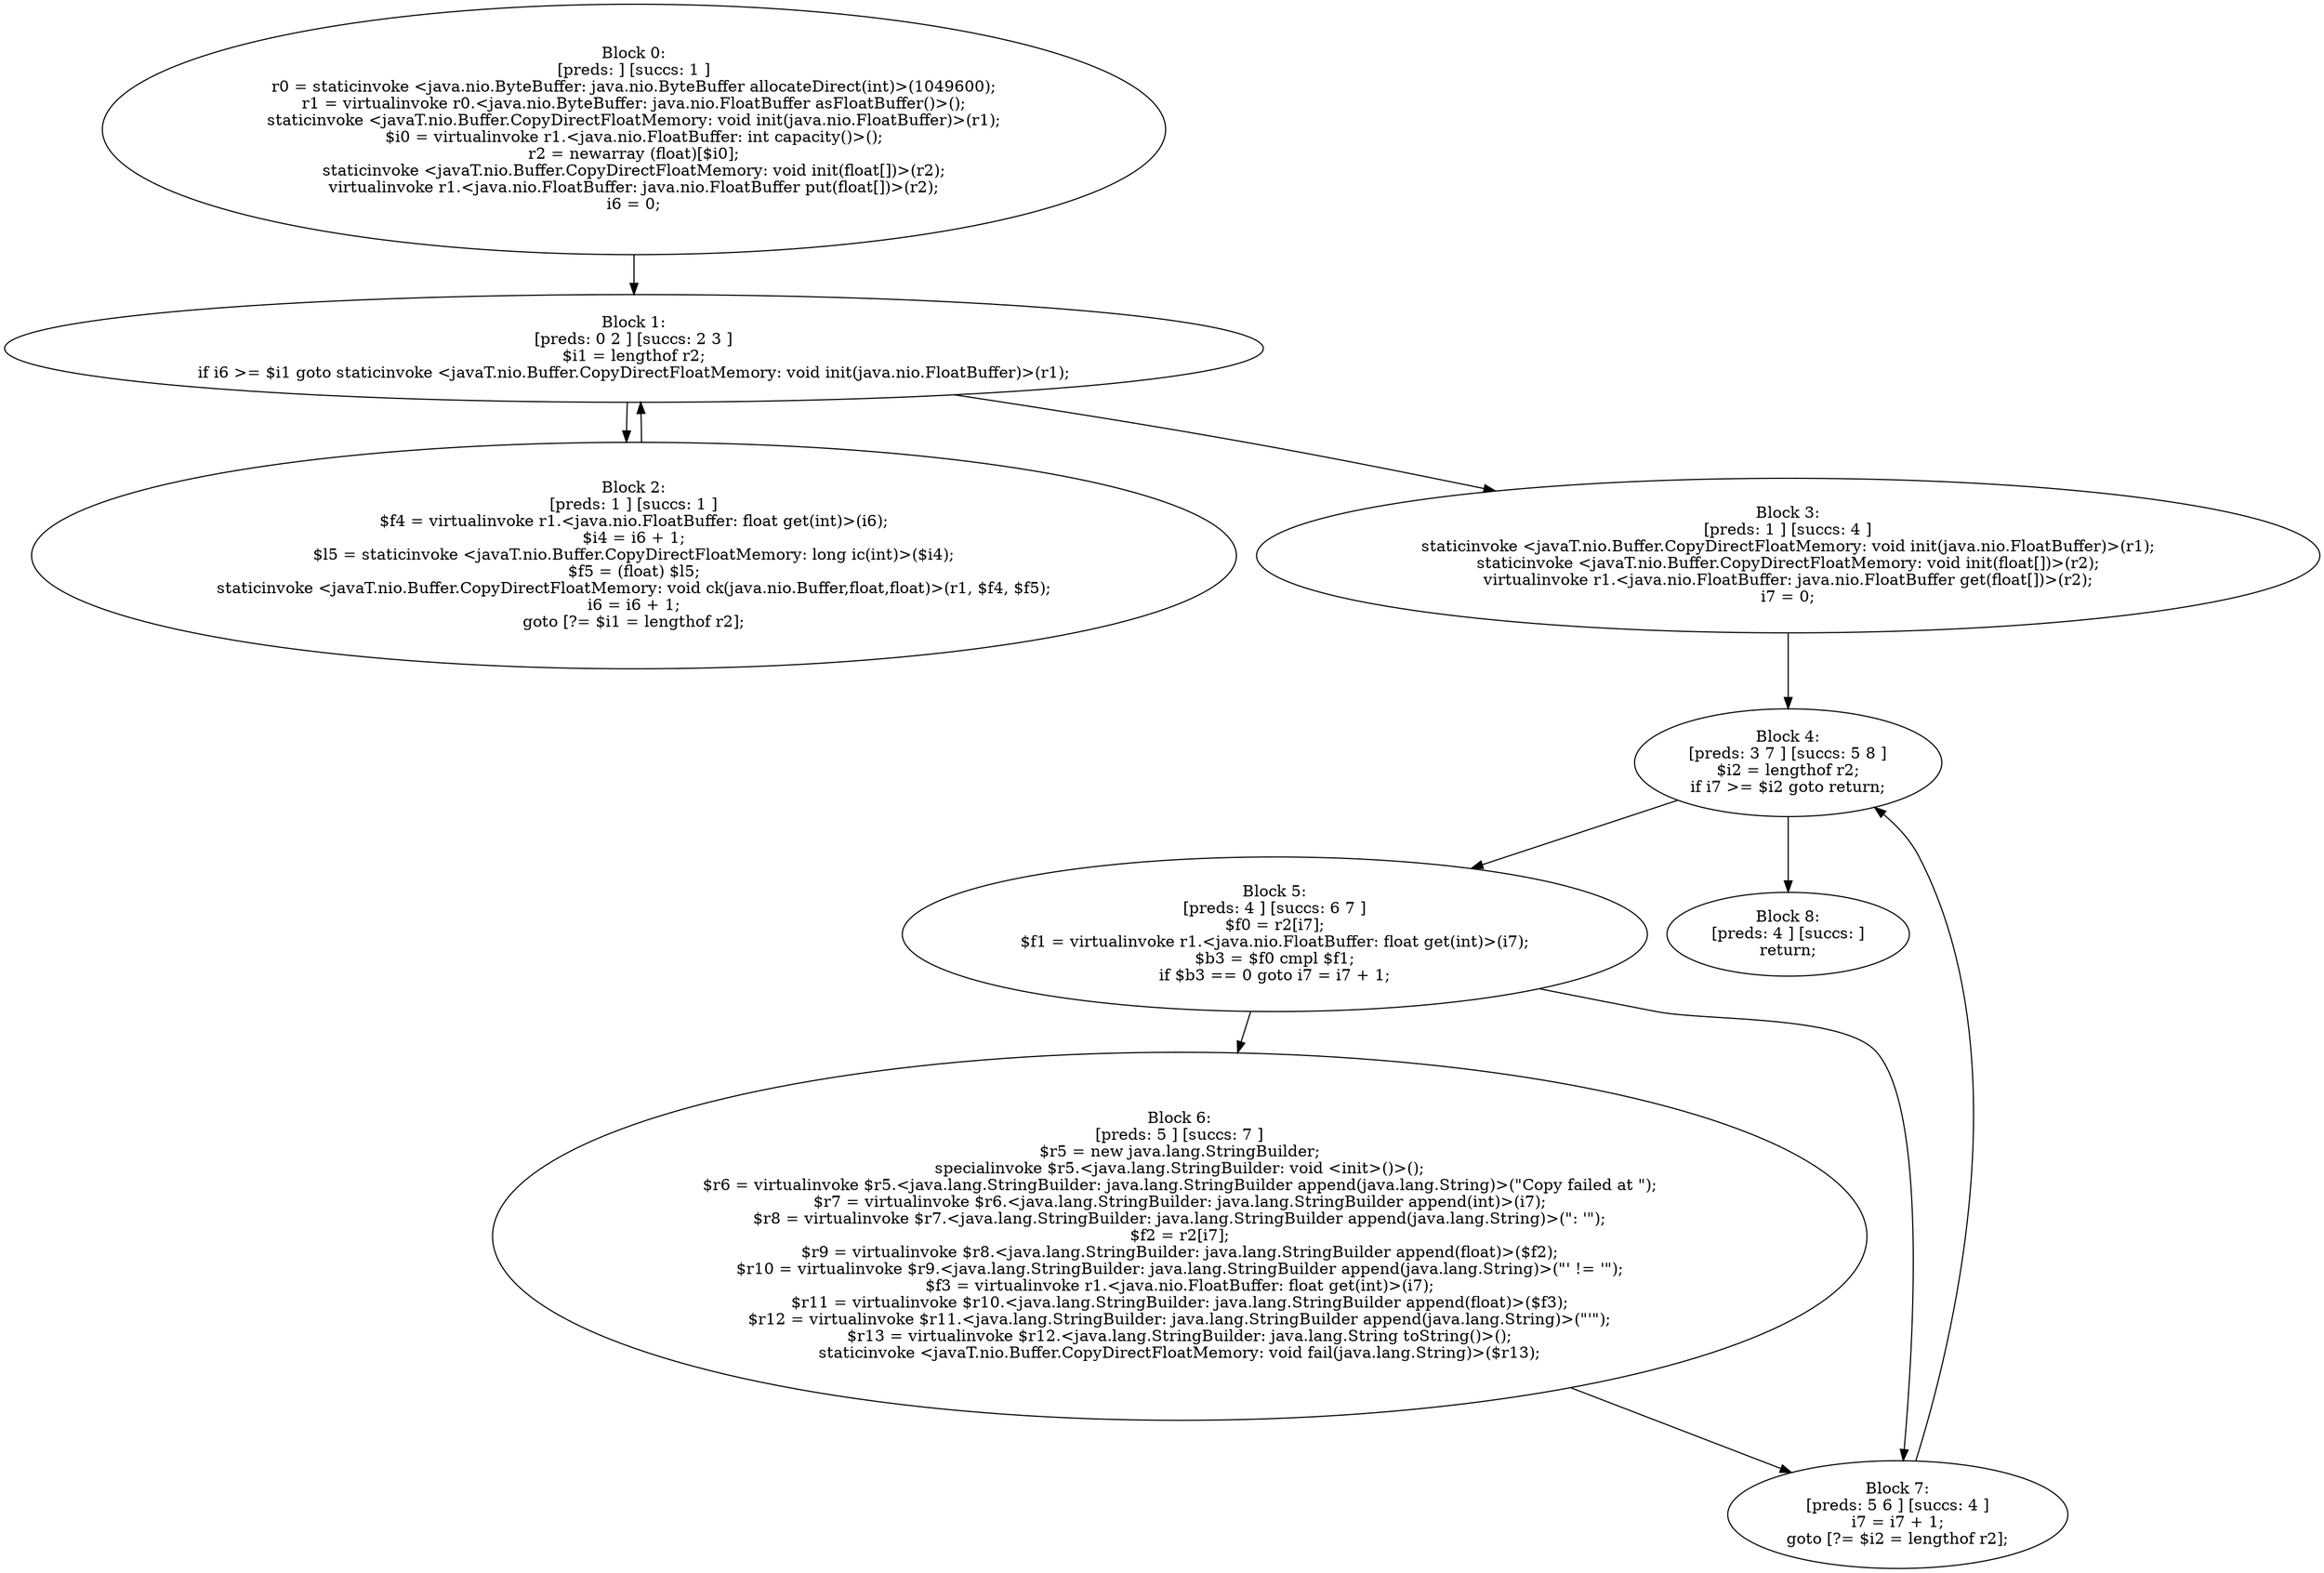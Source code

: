 digraph "unitGraph" {
    "Block 0:
[preds: ] [succs: 1 ]
r0 = staticinvoke <java.nio.ByteBuffer: java.nio.ByteBuffer allocateDirect(int)>(1049600);
r1 = virtualinvoke r0.<java.nio.ByteBuffer: java.nio.FloatBuffer asFloatBuffer()>();
staticinvoke <javaT.nio.Buffer.CopyDirectFloatMemory: void init(java.nio.FloatBuffer)>(r1);
$i0 = virtualinvoke r1.<java.nio.FloatBuffer: int capacity()>();
r2 = newarray (float)[$i0];
staticinvoke <javaT.nio.Buffer.CopyDirectFloatMemory: void init(float[])>(r2);
virtualinvoke r1.<java.nio.FloatBuffer: java.nio.FloatBuffer put(float[])>(r2);
i6 = 0;
"
    "Block 1:
[preds: 0 2 ] [succs: 2 3 ]
$i1 = lengthof r2;
if i6 >= $i1 goto staticinvoke <javaT.nio.Buffer.CopyDirectFloatMemory: void init(java.nio.FloatBuffer)>(r1);
"
    "Block 2:
[preds: 1 ] [succs: 1 ]
$f4 = virtualinvoke r1.<java.nio.FloatBuffer: float get(int)>(i6);
$i4 = i6 + 1;
$l5 = staticinvoke <javaT.nio.Buffer.CopyDirectFloatMemory: long ic(int)>($i4);
$f5 = (float) $l5;
staticinvoke <javaT.nio.Buffer.CopyDirectFloatMemory: void ck(java.nio.Buffer,float,float)>(r1, $f4, $f5);
i6 = i6 + 1;
goto [?= $i1 = lengthof r2];
"
    "Block 3:
[preds: 1 ] [succs: 4 ]
staticinvoke <javaT.nio.Buffer.CopyDirectFloatMemory: void init(java.nio.FloatBuffer)>(r1);
staticinvoke <javaT.nio.Buffer.CopyDirectFloatMemory: void init(float[])>(r2);
virtualinvoke r1.<java.nio.FloatBuffer: java.nio.FloatBuffer get(float[])>(r2);
i7 = 0;
"
    "Block 4:
[preds: 3 7 ] [succs: 5 8 ]
$i2 = lengthof r2;
if i7 >= $i2 goto return;
"
    "Block 5:
[preds: 4 ] [succs: 6 7 ]
$f0 = r2[i7];
$f1 = virtualinvoke r1.<java.nio.FloatBuffer: float get(int)>(i7);
$b3 = $f0 cmpl $f1;
if $b3 == 0 goto i7 = i7 + 1;
"
    "Block 6:
[preds: 5 ] [succs: 7 ]
$r5 = new java.lang.StringBuilder;
specialinvoke $r5.<java.lang.StringBuilder: void <init>()>();
$r6 = virtualinvoke $r5.<java.lang.StringBuilder: java.lang.StringBuilder append(java.lang.String)>(\"Copy failed at \");
$r7 = virtualinvoke $r6.<java.lang.StringBuilder: java.lang.StringBuilder append(int)>(i7);
$r8 = virtualinvoke $r7.<java.lang.StringBuilder: java.lang.StringBuilder append(java.lang.String)>(\": \'\");
$f2 = r2[i7];
$r9 = virtualinvoke $r8.<java.lang.StringBuilder: java.lang.StringBuilder append(float)>($f2);
$r10 = virtualinvoke $r9.<java.lang.StringBuilder: java.lang.StringBuilder append(java.lang.String)>(\"\' != \'\");
$f3 = virtualinvoke r1.<java.nio.FloatBuffer: float get(int)>(i7);
$r11 = virtualinvoke $r10.<java.lang.StringBuilder: java.lang.StringBuilder append(float)>($f3);
$r12 = virtualinvoke $r11.<java.lang.StringBuilder: java.lang.StringBuilder append(java.lang.String)>(\"\'\");
$r13 = virtualinvoke $r12.<java.lang.StringBuilder: java.lang.String toString()>();
staticinvoke <javaT.nio.Buffer.CopyDirectFloatMemory: void fail(java.lang.String)>($r13);
"
    "Block 7:
[preds: 5 6 ] [succs: 4 ]
i7 = i7 + 1;
goto [?= $i2 = lengthof r2];
"
    "Block 8:
[preds: 4 ] [succs: ]
return;
"
    "Block 0:
[preds: ] [succs: 1 ]
r0 = staticinvoke <java.nio.ByteBuffer: java.nio.ByteBuffer allocateDirect(int)>(1049600);
r1 = virtualinvoke r0.<java.nio.ByteBuffer: java.nio.FloatBuffer asFloatBuffer()>();
staticinvoke <javaT.nio.Buffer.CopyDirectFloatMemory: void init(java.nio.FloatBuffer)>(r1);
$i0 = virtualinvoke r1.<java.nio.FloatBuffer: int capacity()>();
r2 = newarray (float)[$i0];
staticinvoke <javaT.nio.Buffer.CopyDirectFloatMemory: void init(float[])>(r2);
virtualinvoke r1.<java.nio.FloatBuffer: java.nio.FloatBuffer put(float[])>(r2);
i6 = 0;
"->"Block 1:
[preds: 0 2 ] [succs: 2 3 ]
$i1 = lengthof r2;
if i6 >= $i1 goto staticinvoke <javaT.nio.Buffer.CopyDirectFloatMemory: void init(java.nio.FloatBuffer)>(r1);
";
    "Block 1:
[preds: 0 2 ] [succs: 2 3 ]
$i1 = lengthof r2;
if i6 >= $i1 goto staticinvoke <javaT.nio.Buffer.CopyDirectFloatMemory: void init(java.nio.FloatBuffer)>(r1);
"->"Block 2:
[preds: 1 ] [succs: 1 ]
$f4 = virtualinvoke r1.<java.nio.FloatBuffer: float get(int)>(i6);
$i4 = i6 + 1;
$l5 = staticinvoke <javaT.nio.Buffer.CopyDirectFloatMemory: long ic(int)>($i4);
$f5 = (float) $l5;
staticinvoke <javaT.nio.Buffer.CopyDirectFloatMemory: void ck(java.nio.Buffer,float,float)>(r1, $f4, $f5);
i6 = i6 + 1;
goto [?= $i1 = lengthof r2];
";
    "Block 1:
[preds: 0 2 ] [succs: 2 3 ]
$i1 = lengthof r2;
if i6 >= $i1 goto staticinvoke <javaT.nio.Buffer.CopyDirectFloatMemory: void init(java.nio.FloatBuffer)>(r1);
"->"Block 3:
[preds: 1 ] [succs: 4 ]
staticinvoke <javaT.nio.Buffer.CopyDirectFloatMemory: void init(java.nio.FloatBuffer)>(r1);
staticinvoke <javaT.nio.Buffer.CopyDirectFloatMemory: void init(float[])>(r2);
virtualinvoke r1.<java.nio.FloatBuffer: java.nio.FloatBuffer get(float[])>(r2);
i7 = 0;
";
    "Block 2:
[preds: 1 ] [succs: 1 ]
$f4 = virtualinvoke r1.<java.nio.FloatBuffer: float get(int)>(i6);
$i4 = i6 + 1;
$l5 = staticinvoke <javaT.nio.Buffer.CopyDirectFloatMemory: long ic(int)>($i4);
$f5 = (float) $l5;
staticinvoke <javaT.nio.Buffer.CopyDirectFloatMemory: void ck(java.nio.Buffer,float,float)>(r1, $f4, $f5);
i6 = i6 + 1;
goto [?= $i1 = lengthof r2];
"->"Block 1:
[preds: 0 2 ] [succs: 2 3 ]
$i1 = lengthof r2;
if i6 >= $i1 goto staticinvoke <javaT.nio.Buffer.CopyDirectFloatMemory: void init(java.nio.FloatBuffer)>(r1);
";
    "Block 3:
[preds: 1 ] [succs: 4 ]
staticinvoke <javaT.nio.Buffer.CopyDirectFloatMemory: void init(java.nio.FloatBuffer)>(r1);
staticinvoke <javaT.nio.Buffer.CopyDirectFloatMemory: void init(float[])>(r2);
virtualinvoke r1.<java.nio.FloatBuffer: java.nio.FloatBuffer get(float[])>(r2);
i7 = 0;
"->"Block 4:
[preds: 3 7 ] [succs: 5 8 ]
$i2 = lengthof r2;
if i7 >= $i2 goto return;
";
    "Block 4:
[preds: 3 7 ] [succs: 5 8 ]
$i2 = lengthof r2;
if i7 >= $i2 goto return;
"->"Block 5:
[preds: 4 ] [succs: 6 7 ]
$f0 = r2[i7];
$f1 = virtualinvoke r1.<java.nio.FloatBuffer: float get(int)>(i7);
$b3 = $f0 cmpl $f1;
if $b3 == 0 goto i7 = i7 + 1;
";
    "Block 4:
[preds: 3 7 ] [succs: 5 8 ]
$i2 = lengthof r2;
if i7 >= $i2 goto return;
"->"Block 8:
[preds: 4 ] [succs: ]
return;
";
    "Block 5:
[preds: 4 ] [succs: 6 7 ]
$f0 = r2[i7];
$f1 = virtualinvoke r1.<java.nio.FloatBuffer: float get(int)>(i7);
$b3 = $f0 cmpl $f1;
if $b3 == 0 goto i7 = i7 + 1;
"->"Block 6:
[preds: 5 ] [succs: 7 ]
$r5 = new java.lang.StringBuilder;
specialinvoke $r5.<java.lang.StringBuilder: void <init>()>();
$r6 = virtualinvoke $r5.<java.lang.StringBuilder: java.lang.StringBuilder append(java.lang.String)>(\"Copy failed at \");
$r7 = virtualinvoke $r6.<java.lang.StringBuilder: java.lang.StringBuilder append(int)>(i7);
$r8 = virtualinvoke $r7.<java.lang.StringBuilder: java.lang.StringBuilder append(java.lang.String)>(\": \'\");
$f2 = r2[i7];
$r9 = virtualinvoke $r8.<java.lang.StringBuilder: java.lang.StringBuilder append(float)>($f2);
$r10 = virtualinvoke $r9.<java.lang.StringBuilder: java.lang.StringBuilder append(java.lang.String)>(\"\' != \'\");
$f3 = virtualinvoke r1.<java.nio.FloatBuffer: float get(int)>(i7);
$r11 = virtualinvoke $r10.<java.lang.StringBuilder: java.lang.StringBuilder append(float)>($f3);
$r12 = virtualinvoke $r11.<java.lang.StringBuilder: java.lang.StringBuilder append(java.lang.String)>(\"\'\");
$r13 = virtualinvoke $r12.<java.lang.StringBuilder: java.lang.String toString()>();
staticinvoke <javaT.nio.Buffer.CopyDirectFloatMemory: void fail(java.lang.String)>($r13);
";
    "Block 5:
[preds: 4 ] [succs: 6 7 ]
$f0 = r2[i7];
$f1 = virtualinvoke r1.<java.nio.FloatBuffer: float get(int)>(i7);
$b3 = $f0 cmpl $f1;
if $b3 == 0 goto i7 = i7 + 1;
"->"Block 7:
[preds: 5 6 ] [succs: 4 ]
i7 = i7 + 1;
goto [?= $i2 = lengthof r2];
";
    "Block 6:
[preds: 5 ] [succs: 7 ]
$r5 = new java.lang.StringBuilder;
specialinvoke $r5.<java.lang.StringBuilder: void <init>()>();
$r6 = virtualinvoke $r5.<java.lang.StringBuilder: java.lang.StringBuilder append(java.lang.String)>(\"Copy failed at \");
$r7 = virtualinvoke $r6.<java.lang.StringBuilder: java.lang.StringBuilder append(int)>(i7);
$r8 = virtualinvoke $r7.<java.lang.StringBuilder: java.lang.StringBuilder append(java.lang.String)>(\": \'\");
$f2 = r2[i7];
$r9 = virtualinvoke $r8.<java.lang.StringBuilder: java.lang.StringBuilder append(float)>($f2);
$r10 = virtualinvoke $r9.<java.lang.StringBuilder: java.lang.StringBuilder append(java.lang.String)>(\"\' != \'\");
$f3 = virtualinvoke r1.<java.nio.FloatBuffer: float get(int)>(i7);
$r11 = virtualinvoke $r10.<java.lang.StringBuilder: java.lang.StringBuilder append(float)>($f3);
$r12 = virtualinvoke $r11.<java.lang.StringBuilder: java.lang.StringBuilder append(java.lang.String)>(\"\'\");
$r13 = virtualinvoke $r12.<java.lang.StringBuilder: java.lang.String toString()>();
staticinvoke <javaT.nio.Buffer.CopyDirectFloatMemory: void fail(java.lang.String)>($r13);
"->"Block 7:
[preds: 5 6 ] [succs: 4 ]
i7 = i7 + 1;
goto [?= $i2 = lengthof r2];
";
    "Block 7:
[preds: 5 6 ] [succs: 4 ]
i7 = i7 + 1;
goto [?= $i2 = lengthof r2];
"->"Block 4:
[preds: 3 7 ] [succs: 5 8 ]
$i2 = lengthof r2;
if i7 >= $i2 goto return;
";
}
